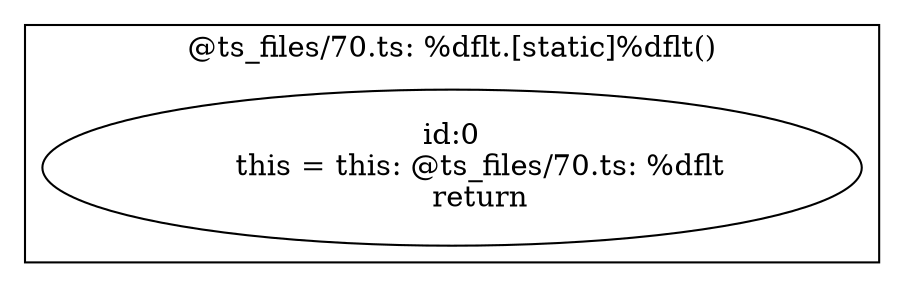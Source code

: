 digraph "70.ts" {
subgraph "cluster_@ts_files/70.ts: %dflt.[static]%dflt()" {
  label="@ts_files/70.ts: %dflt.[static]%dflt()";
  Node33230 [label="id:0
      this = this: @ts_files/70.ts: %dflt
      return"];
}
}
